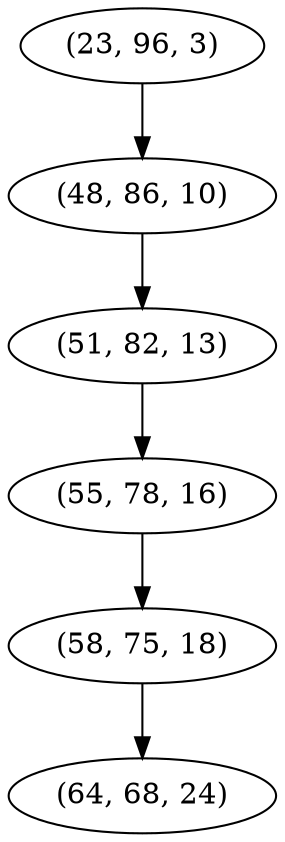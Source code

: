 digraph tree {
    "(23, 96, 3)";
    "(48, 86, 10)";
    "(51, 82, 13)";
    "(55, 78, 16)";
    "(58, 75, 18)";
    "(64, 68, 24)";
    "(23, 96, 3)" -> "(48, 86, 10)";
    "(48, 86, 10)" -> "(51, 82, 13)";
    "(51, 82, 13)" -> "(55, 78, 16)";
    "(55, 78, 16)" -> "(58, 75, 18)";
    "(58, 75, 18)" -> "(64, 68, 24)";
}
